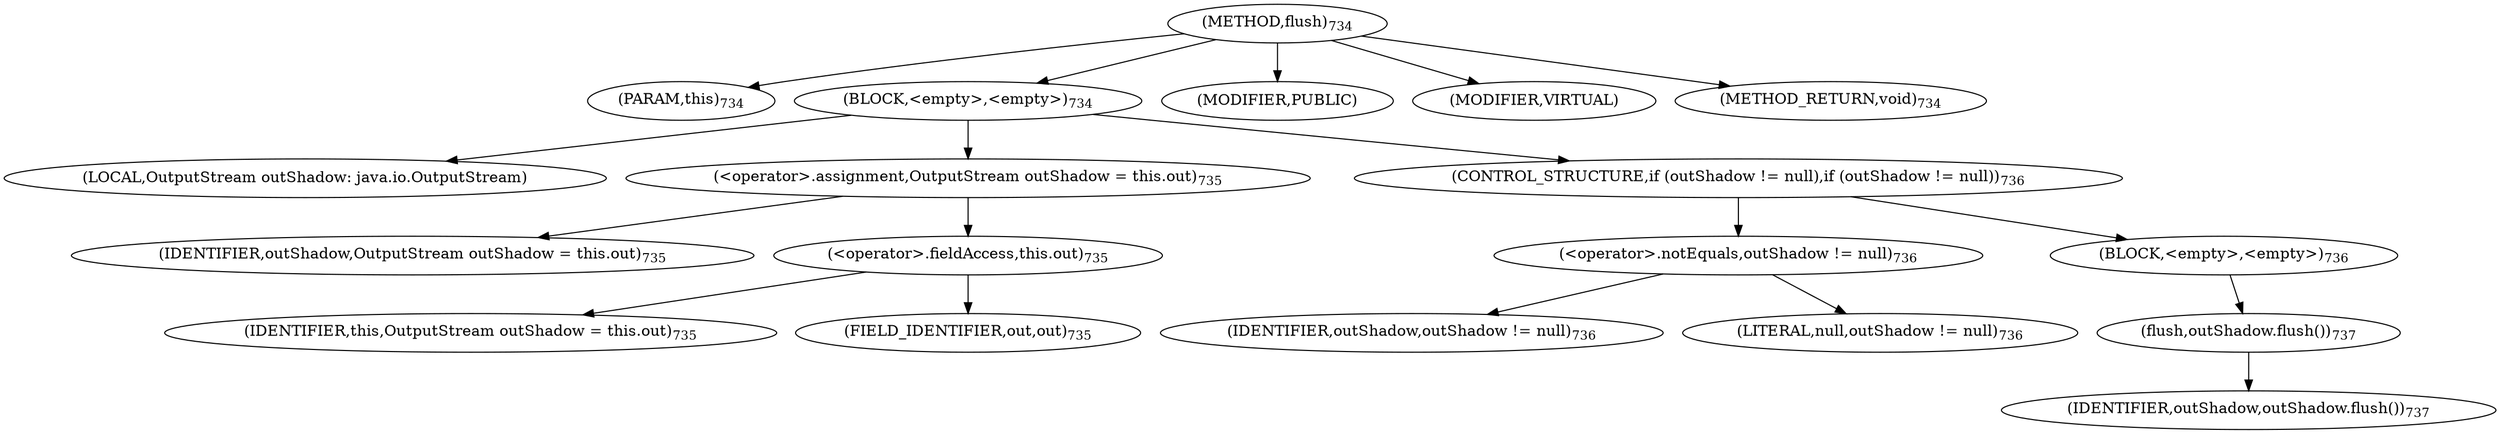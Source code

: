 digraph "flush" {  
"1816" [label = <(METHOD,flush)<SUB>734</SUB>> ]
"39" [label = <(PARAM,this)<SUB>734</SUB>> ]
"1817" [label = <(BLOCK,&lt;empty&gt;,&lt;empty&gt;)<SUB>734</SUB>> ]
"1818" [label = <(LOCAL,OutputStream outShadow: java.io.OutputStream)> ]
"1819" [label = <(&lt;operator&gt;.assignment,OutputStream outShadow = this.out)<SUB>735</SUB>> ]
"1820" [label = <(IDENTIFIER,outShadow,OutputStream outShadow = this.out)<SUB>735</SUB>> ]
"1821" [label = <(&lt;operator&gt;.fieldAccess,this.out)<SUB>735</SUB>> ]
"38" [label = <(IDENTIFIER,this,OutputStream outShadow = this.out)<SUB>735</SUB>> ]
"1822" [label = <(FIELD_IDENTIFIER,out,out)<SUB>735</SUB>> ]
"1823" [label = <(CONTROL_STRUCTURE,if (outShadow != null),if (outShadow != null))<SUB>736</SUB>> ]
"1824" [label = <(&lt;operator&gt;.notEquals,outShadow != null)<SUB>736</SUB>> ]
"1825" [label = <(IDENTIFIER,outShadow,outShadow != null)<SUB>736</SUB>> ]
"1826" [label = <(LITERAL,null,outShadow != null)<SUB>736</SUB>> ]
"1827" [label = <(BLOCK,&lt;empty&gt;,&lt;empty&gt;)<SUB>736</SUB>> ]
"1828" [label = <(flush,outShadow.flush())<SUB>737</SUB>> ]
"1829" [label = <(IDENTIFIER,outShadow,outShadow.flush())<SUB>737</SUB>> ]
"1830" [label = <(MODIFIER,PUBLIC)> ]
"1831" [label = <(MODIFIER,VIRTUAL)> ]
"1832" [label = <(METHOD_RETURN,void)<SUB>734</SUB>> ]
  "1816" -> "39" 
  "1816" -> "1817" 
  "1816" -> "1830" 
  "1816" -> "1831" 
  "1816" -> "1832" 
  "1817" -> "1818" 
  "1817" -> "1819" 
  "1817" -> "1823" 
  "1819" -> "1820" 
  "1819" -> "1821" 
  "1821" -> "38" 
  "1821" -> "1822" 
  "1823" -> "1824" 
  "1823" -> "1827" 
  "1824" -> "1825" 
  "1824" -> "1826" 
  "1827" -> "1828" 
  "1828" -> "1829" 
}
